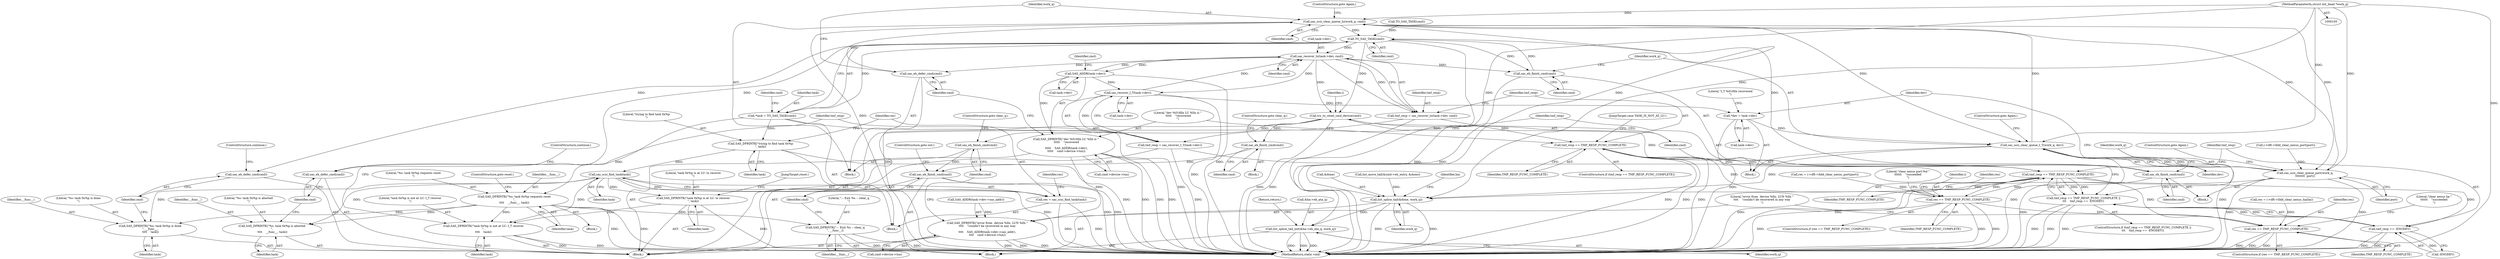 digraph "0_linux_318aaf34f1179b39fa9c30fa0f3288b645beee39_1@pointer" {
"1000107" [label="(MethodParameterIn,struct list_head *work_q)"];
"1000260" [label="(Call,sas_scsi_clear_queue_lu(work_q, cmd))"];
"1000170" [label="(Call,TO_SAS_TASK(cmd))"];
"1000168" [label="(Call,*task = TO_SAS_TASK(cmd))"];
"1000199" [label="(Call,SAS_DPRINTK(\"%s: task 0x%p requests reset\n\",\n\t\t\t\t    __func__, task))"];
"1000215" [label="(Call,SAS_DPRINTK(\"%s: task 0x%p is done\n\", __func__,\n \t\t\t\t    task))"];
"1000223" [label="(Call,SAS_DPRINTK(\"%s: task 0x%p is aborted\n\",\n \t\t\t\t    __func__, task))"];
"1000266" [label="(Call,SAS_DPRINTK(\"task 0x%p is not at LU: I_T recover\n\",\n\t\t\t\t    task))"];
"1000399" [label="(Call,SAS_DPRINTK(\"--- Exit %s -- clear_q\n\", __func__))"];
"1000204" [label="(Call,SAS_DPRINTK(\"trying to find task 0x%p\n\", task))"];
"1000209" [label="(Call,sas_scsi_find_task(task))"];
"1000207" [label="(Call,res = sas_scsi_find_task(task))"];
"1000231" [label="(Call,SAS_DPRINTK(\"task 0x%p is at LU: lu recover\n\", task))"];
"1000219" [label="(Call,sas_eh_defer_cmd(cmd))"];
"1000227" [label="(Call,sas_eh_defer_cmd(cmd))"];
"1000237" [label="(Call,sas_recover_lu(task->dev, cmd))"];
"1000235" [label="(Call,tmf_resp = sas_recover_lu(task->dev, cmd))"];
"1000243" [label="(Call,tmf_resp == TMF_RESP_FUNC_COMPLETE)"];
"1000277" [label="(Call,tmf_resp == TMF_RESP_FUNC_COMPLETE)"];
"1000276" [label="(Call,tmf_resp == TMF_RESP_FUNC_COMPLETE ||\n\t\t\t    tmf_resp == -ENODEV)"];
"1000280" [label="(Call,tmf_resp == -ENODEV)"];
"1000332" [label="(Call,res == TMF_RESP_FUNC_COMPLETE)"];
"1000361" [label="(Call,res == TMF_RESP_FUNC_COMPLETE)"];
"1000249" [label="(Call,SAS_ADDR(task->dev))"];
"1000247" [label="(Call,SAS_DPRINTK(\"dev %016llx LU %llx is \"\n \t\t\t\t\t    \"recovered\n\",\n \t\t\t\t\t    SAS_ADDR(task->dev),\n \t\t\t\t\t    cmd->device->lun))"];
"1000370" [label="(Call,SAS_DPRINTK(\"error from  device %llx, LUN %llx \"\n\t\t\t\t    \"couldn't be recovered in any way\n\",\n\t\t\t\t    SAS_ADDR(task->dev->sas_addr),\n\t\t\t\t    cmd->device->lun))"];
"1000271" [label="(Call,sas_recover_I_T(task->dev))"];
"1000269" [label="(Call,tmf_resp = sas_recover_I_T(task->dev))"];
"1000286" [label="(Call,*dev = task->dev)"];
"1000301" [label="(Call,sas_scsi_clear_queue_I_T(work_q, dev))"];
"1000343" [label="(Call,sas_scsi_clear_queue_port(work_q,\n\t\t\t\t\t\t\t\t  port))"];
"1000387" [label="(Call,list_splice_tail(&done, work_q))"];
"1000391" [label="(Call,list_splice_tail_init(&ha->eh_ata_q, work_q))"];
"1000258" [label="(Call,sas_eh_defer_cmd(cmd))"];
"1000299" [label="(Call,sas_eh_finish_cmd(cmd))"];
"1000305" [label="(Call,try_to_reset_cmd_device(cmd))"];
"1000341" [label="(Call,sas_eh_finish_cmd(cmd))"];
"1000367" [label="(Call,sas_eh_finish_cmd(cmd))"];
"1000402" [label="(Call,sas_eh_finish_cmd(cmd))"];
"1000383" [label="(Call,sas_eh_finish_cmd(cmd))"];
"1000227" [label="(Call,sas_eh_defer_cmd(cmd))"];
"1000171" [label="(Identifier,cmd)"];
"1000202" [label="(Identifier,task)"];
"1000387" [label="(Call,list_splice_tail(&done, work_q))"];
"1000287" [label="(Identifier,dev)"];
"1000401" [label="(Identifier,__func__)"];
"1000277" [label="(Call,tmf_resp == TMF_RESP_FUNC_COMPLETE)"];
"1000400" [label="(Literal,\"--- Exit %s -- clear_q\n\")"];
"1000327" [label="(Call,res = i->dft->lldd_clear_nexus_port(port))"];
"1000233" [label="(Identifier,task)"];
"1000302" [label="(Identifier,work_q)"];
"1000269" [label="(Call,tmf_resp = sas_recover_I_T(task->dev))"];
"1000243" [label="(Call,tmf_resp == TMF_RESP_FUNC_COMPLETE)"];
"1000300" [label="(Identifier,cmd)"];
"1000210" [label="(Identifier,task)"];
"1000212" [label="(Identifier,res)"];
"1000223" [label="(Call,SAS_DPRINTK(\"%s: task 0x%p is aborted\n\",\n \t\t\t\t    __func__, task))"];
"1000218" [label="(Identifier,task)"];
"1000356" [label="(Call,res = i->dft->lldd_clear_nexus_ha(ha))"];
"1000242" [label="(ControlStructure,if (tmf_resp == TMF_RESP_FUNC_COMPLETE))"];
"1000272" [label="(Call,task->dev)"];
"1000262" [label="(Identifier,cmd)"];
"1000255" [label="(Identifier,cmd)"];
"1000335" [label="(Block,)"];
"1000390" [label="(Identifier,work_q)"];
"1000260" [label="(Call,sas_scsi_clear_queue_lu(work_q, cmd))"];
"1000221" [label="(ControlStructure,continue;)"];
"1000200" [label="(Literal,\"%s: task 0x%p requests reset\n\")"];
"1000341" [label="(Call,sas_eh_finish_cmd(cmd))"];
"1000267" [label="(Literal,\"task 0x%p is not at LU: I_T recover\n\")"];
"1000301" [label="(Call,sas_scsi_clear_queue_I_T(work_q, dev))"];
"1000405" [label="(MethodReturn,static void)"];
"1000225" [label="(Identifier,__func__)"];
"1000346" [label="(ControlStructure,goto Again;)"];
"1000215" [label="(Call,SAS_DPRINTK(\"%s: task 0x%p is done\n\", __func__,\n \t\t\t\t    task))"];
"1000244" [label="(Identifier,tmf_resp)"];
"1000203" [label="(ControlStructure,goto reset;)"];
"1000281" [label="(Identifier,tmf_resp)"];
"1000168" [label="(Call,*task = TO_SAS_TASK(cmd))"];
"1000217" [label="(Identifier,__func__)"];
"1000248" [label="(Literal,\"dev %016llx LU %llx is \"\n \t\t\t\t\t    \"recovered\n\")"];
"1000204" [label="(Call,SAS_DPRINTK(\"trying to find task 0x%p\n\", task))"];
"1000361" [label="(Call,res == TMF_RESP_FUNC_COMPLETE)"];
"1000234" [label="(JumpTarget,reset:)"];
"1000372" [label="(Call,SAS_ADDR(task->dev->sas_addr))"];
"1000261" [label="(Identifier,work_q)"];
"1000288" [label="(Call,task->dev)"];
"1000258" [label="(Call,sas_eh_defer_cmd(cmd))"];
"1000362" [label="(Identifier,res)"];
"1000147" [label="(Call,TO_SAS_TASK(cmd))"];
"1000268" [label="(Identifier,task)"];
"1000198" [label="(Block,)"];
"1000213" [label="(Block,)"];
"1000306" [label="(Identifier,cmd)"];
"1000224" [label="(Literal,\"%s: task 0x%p is aborted\n\")"];
"1000241" [label="(Identifier,cmd)"];
"1000175" [label="(Identifier,cmd)"];
"1000342" [label="(Identifier,cmd)"];
"1000304" [label="(ControlStructure,goto Again;)"];
"1000292" [label="(Literal,\"I_T %016llx recovered\n\")"];
"1000266" [label="(Call,SAS_DPRINTK(\"task 0x%p is not at LU: I_T recover\n\",\n\t\t\t\t    task))"];
"1000228" [label="(Identifier,cmd)"];
"1000270" [label="(Identifier,tmf_resp)"];
"1000275" [label="(ControlStructure,if (tmf_resp == TMF_RESP_FUNC_COMPLETE ||\n\t\t\t    tmf_resp == -ENODEV))"];
"1000170" [label="(Call,TO_SAS_TASK(cmd))"];
"1000284" [label="(Block,)"];
"1000367" [label="(Call,sas_eh_finish_cmd(cmd))"];
"1000402" [label="(Call,sas_eh_finish_cmd(cmd))"];
"1000371" [label="(Literal,\"error from  device %llx, LUN %llx \"\n\t\t\t\t    \"couldn't be recovered in any way\n\")"];
"1000360" [label="(ControlStructure,if (res == TMF_RESP_FUNC_COMPLETE))"];
"1000331" [label="(ControlStructure,if (res == TMF_RESP_FUNC_COMPLETE))"];
"1000286" [label="(Call,*dev = task->dev)"];
"1000166" [label="(Block,)"];
"1000337" [label="(Literal,\"clear nexus port:%d \"\n\t\t\t\t\t\t    \"succeeded\n\")"];
"1000384" [label="(Identifier,cmd)"];
"1000299" [label="(Call,sas_eh_finish_cmd(cmd))"];
"1000259" [label="(Identifier,cmd)"];
"1000385" [label="(ControlStructure,goto clear_q;)"];
"1000169" [label="(Identifier,task)"];
"1000236" [label="(Identifier,tmf_resp)"];
"1000280" [label="(Call,tmf_resp == -ENODEV)"];
"1000235" [label="(Call,tmf_resp = sas_recover_lu(task->dev, cmd))"];
"1000334" [label="(Identifier,TMF_RESP_FUNC_COMPLETE)"];
"1000399" [label="(Call,SAS_DPRINTK(\"--- Exit %s -- clear_q\n\", __func__))"];
"1000305" [label="(Call,try_to_reset_cmd_device(cmd))"];
"1000303" [label="(Identifier,dev)"];
"1000394" [label="(Identifier,ha)"];
"1000219" [label="(Call,sas_eh_defer_cmd(cmd))"];
"1000370" [label="(Call,SAS_DPRINTK(\"error from  device %llx, LUN %llx \"\n\t\t\t\t    \"couldn't be recovered in any way\n\",\n\t\t\t\t    SAS_ADDR(task->dev->sas_addr),\n\t\t\t\t    cmd->device->lun))"];
"1000383" [label="(Call,sas_eh_finish_cmd(cmd))"];
"1000229" [label="(ControlStructure,continue;)"];
"1000364" [label="(Block,)"];
"1000332" [label="(Call,res == TMF_RESP_FUNC_COMPLETE)"];
"1000231" [label="(Call,SAS_DPRINTK(\"task 0x%p is at LU: lu recover\n\", task))"];
"1000343" [label="(Call,sas_scsi_clear_queue_port(work_q,\n\t\t\t\t\t\t\t\t  port))"];
"1000245" [label="(Identifier,TMF_RESP_FUNC_COMPLETE)"];
"1000391" [label="(Call,list_splice_tail_init(&ha->eh_ata_q, work_q))"];
"1000249" [label="(Call,SAS_ADDR(task->dev))"];
"1000363" [label="(Identifier,TMF_RESP_FUNC_COMPLETE)"];
"1000397" [label="(Return,return;)"];
"1000278" [label="(Identifier,tmf_resp)"];
"1000279" [label="(Identifier,TMF_RESP_FUNC_COMPLETE)"];
"1000271" [label="(Call,sas_recover_I_T(task->dev))"];
"1000368" [label="(Identifier,cmd)"];
"1000237" [label="(Call,sas_recover_lu(task->dev, cmd))"];
"1000209" [label="(Call,sas_scsi_find_task(task))"];
"1000226" [label="(Identifier,task)"];
"1000246" [label="(Block,)"];
"1000206" [label="(Identifier,task)"];
"1000369" [label="(ControlStructure,goto clear_q;)"];
"1000205" [label="(Literal,\"trying to find task 0x%p\n\")"];
"1000207" [label="(Call,res = sas_scsi_find_task(task))"];
"1000403" [label="(Identifier,cmd)"];
"1000238" [label="(Call,task->dev)"];
"1000404" [label="(ControlStructure,goto out;)"];
"1000250" [label="(Call,task->dev)"];
"1000201" [label="(Identifier,__func__)"];
"1000253" [label="(Call,cmd->device->lun)"];
"1000208" [label="(Identifier,res)"];
"1000329" [label="(Call,i->dft->lldd_clear_nexus_port(port))"];
"1000276" [label="(Call,tmf_resp == TMF_RESP_FUNC_COMPLETE ||\n\t\t\t    tmf_resp == -ENODEV)"];
"1000232" [label="(Literal,\"task 0x%p is at LU: lu recover\n\")"];
"1000396" [label="(Identifier,work_q)"];
"1000392" [label="(Call,&ha->eh_ata_q)"];
"1000282" [label="(Call,-ENODEV)"];
"1000216" [label="(Literal,\"%s: task 0x%p is done\n\")"];
"1000388" [label="(Call,&done)"];
"1000107" [label="(MethodParameterIn,struct list_head *work_q)"];
"1000264" [label="(JumpTarget,case TASK_IS_NOT_AT_LU:)"];
"1000310" [label="(Identifier,i)"];
"1000350" [label="(Identifier,i)"];
"1000378" [label="(Call,cmd->device->lun)"];
"1000247" [label="(Call,SAS_DPRINTK(\"dev %016llx LU %llx is \"\n \t\t\t\t\t    \"recovered\n\",\n \t\t\t\t\t    SAS_ADDR(task->dev),\n \t\t\t\t\t    cmd->device->lun))"];
"1000345" [label="(Identifier,port)"];
"1000263" [label="(ControlStructure,goto Again;)"];
"1000158" [label="(Call,list_move_tail(&cmd->eh_entry, &done))"];
"1000220" [label="(Identifier,cmd)"];
"1000199" [label="(Call,SAS_DPRINTK(\"%s: task 0x%p requests reset\n\",\n\t\t\t\t    __func__, task))"];
"1000333" [label="(Identifier,res)"];
"1000344" [label="(Identifier,work_q)"];
"1000366" [label="(Literal,\"clear nexus ha \"\n\t\t\t\t\t\t    \"succeeded\n\")"];
"1000108" [label="(Block,)"];
"1000107" -> "1000105"  [label="AST: "];
"1000107" -> "1000405"  [label="DDG: "];
"1000107" -> "1000260"  [label="DDG: "];
"1000107" -> "1000301"  [label="DDG: "];
"1000107" -> "1000343"  [label="DDG: "];
"1000107" -> "1000387"  [label="DDG: "];
"1000107" -> "1000391"  [label="DDG: "];
"1000260" -> "1000246"  [label="AST: "];
"1000260" -> "1000262"  [label="CFG: "];
"1000261" -> "1000260"  [label="AST: "];
"1000262" -> "1000260"  [label="AST: "];
"1000263" -> "1000260"  [label="CFG: "];
"1000260" -> "1000405"  [label="DDG: "];
"1000260" -> "1000170"  [label="DDG: "];
"1000343" -> "1000260"  [label="DDG: "];
"1000301" -> "1000260"  [label="DDG: "];
"1000258" -> "1000260"  [label="DDG: "];
"1000260" -> "1000301"  [label="DDG: "];
"1000260" -> "1000343"  [label="DDG: "];
"1000260" -> "1000387"  [label="DDG: "];
"1000170" -> "1000168"  [label="AST: "];
"1000170" -> "1000171"  [label="CFG: "];
"1000171" -> "1000170"  [label="AST: "];
"1000168" -> "1000170"  [label="CFG: "];
"1000170" -> "1000405"  [label="DDG: "];
"1000170" -> "1000168"  [label="DDG: "];
"1000147" -> "1000170"  [label="DDG: "];
"1000341" -> "1000170"  [label="DDG: "];
"1000299" -> "1000170"  [label="DDG: "];
"1000170" -> "1000219"  [label="DDG: "];
"1000170" -> "1000227"  [label="DDG: "];
"1000170" -> "1000237"  [label="DDG: "];
"1000170" -> "1000299"  [label="DDG: "];
"1000170" -> "1000305"  [label="DDG: "];
"1000168" -> "1000166"  [label="AST: "];
"1000169" -> "1000168"  [label="AST: "];
"1000175" -> "1000168"  [label="CFG: "];
"1000168" -> "1000405"  [label="DDG: "];
"1000168" -> "1000199"  [label="DDG: "];
"1000168" -> "1000204"  [label="DDG: "];
"1000199" -> "1000198"  [label="AST: "];
"1000199" -> "1000202"  [label="CFG: "];
"1000200" -> "1000199"  [label="AST: "];
"1000201" -> "1000199"  [label="AST: "];
"1000202" -> "1000199"  [label="AST: "];
"1000203" -> "1000199"  [label="CFG: "];
"1000199" -> "1000405"  [label="DDG: "];
"1000199" -> "1000405"  [label="DDG: "];
"1000199" -> "1000215"  [label="DDG: "];
"1000199" -> "1000223"  [label="DDG: "];
"1000199" -> "1000266"  [label="DDG: "];
"1000199" -> "1000399"  [label="DDG: "];
"1000215" -> "1000213"  [label="AST: "];
"1000215" -> "1000218"  [label="CFG: "];
"1000216" -> "1000215"  [label="AST: "];
"1000217" -> "1000215"  [label="AST: "];
"1000218" -> "1000215"  [label="AST: "];
"1000220" -> "1000215"  [label="CFG: "];
"1000209" -> "1000215"  [label="DDG: "];
"1000223" -> "1000213"  [label="AST: "];
"1000223" -> "1000226"  [label="CFG: "];
"1000224" -> "1000223"  [label="AST: "];
"1000225" -> "1000223"  [label="AST: "];
"1000226" -> "1000223"  [label="AST: "];
"1000228" -> "1000223"  [label="CFG: "];
"1000209" -> "1000223"  [label="DDG: "];
"1000266" -> "1000213"  [label="AST: "];
"1000266" -> "1000268"  [label="CFG: "];
"1000267" -> "1000266"  [label="AST: "];
"1000268" -> "1000266"  [label="AST: "];
"1000270" -> "1000266"  [label="CFG: "];
"1000266" -> "1000405"  [label="DDG: "];
"1000266" -> "1000405"  [label="DDG: "];
"1000209" -> "1000266"  [label="DDG: "];
"1000231" -> "1000266"  [label="DDG: "];
"1000399" -> "1000108"  [label="AST: "];
"1000399" -> "1000401"  [label="CFG: "];
"1000400" -> "1000399"  [label="AST: "];
"1000401" -> "1000399"  [label="AST: "];
"1000403" -> "1000399"  [label="CFG: "];
"1000399" -> "1000405"  [label="DDG: "];
"1000399" -> "1000405"  [label="DDG: "];
"1000204" -> "1000166"  [label="AST: "];
"1000204" -> "1000206"  [label="CFG: "];
"1000205" -> "1000204"  [label="AST: "];
"1000206" -> "1000204"  [label="AST: "];
"1000208" -> "1000204"  [label="CFG: "];
"1000204" -> "1000405"  [label="DDG: "];
"1000204" -> "1000209"  [label="DDG: "];
"1000209" -> "1000207"  [label="AST: "];
"1000209" -> "1000210"  [label="CFG: "];
"1000210" -> "1000209"  [label="AST: "];
"1000207" -> "1000209"  [label="CFG: "];
"1000209" -> "1000405"  [label="DDG: "];
"1000209" -> "1000207"  [label="DDG: "];
"1000209" -> "1000231"  [label="DDG: "];
"1000207" -> "1000166"  [label="AST: "];
"1000208" -> "1000207"  [label="AST: "];
"1000212" -> "1000207"  [label="CFG: "];
"1000207" -> "1000405"  [label="DDG: "];
"1000207" -> "1000405"  [label="DDG: "];
"1000231" -> "1000213"  [label="AST: "];
"1000231" -> "1000233"  [label="CFG: "];
"1000232" -> "1000231"  [label="AST: "];
"1000233" -> "1000231"  [label="AST: "];
"1000234" -> "1000231"  [label="CFG: "];
"1000231" -> "1000405"  [label="DDG: "];
"1000219" -> "1000213"  [label="AST: "];
"1000219" -> "1000220"  [label="CFG: "];
"1000220" -> "1000219"  [label="AST: "];
"1000221" -> "1000219"  [label="CFG: "];
"1000227" -> "1000213"  [label="AST: "];
"1000227" -> "1000228"  [label="CFG: "];
"1000228" -> "1000227"  [label="AST: "];
"1000229" -> "1000227"  [label="CFG: "];
"1000237" -> "1000235"  [label="AST: "];
"1000237" -> "1000241"  [label="CFG: "];
"1000238" -> "1000237"  [label="AST: "];
"1000241" -> "1000237"  [label="AST: "];
"1000235" -> "1000237"  [label="CFG: "];
"1000237" -> "1000235"  [label="DDG: "];
"1000237" -> "1000235"  [label="DDG: "];
"1000249" -> "1000237"  [label="DDG: "];
"1000271" -> "1000237"  [label="DDG: "];
"1000237" -> "1000249"  [label="DDG: "];
"1000237" -> "1000258"  [label="DDG: "];
"1000237" -> "1000271"  [label="DDG: "];
"1000237" -> "1000299"  [label="DDG: "];
"1000237" -> "1000305"  [label="DDG: "];
"1000235" -> "1000213"  [label="AST: "];
"1000236" -> "1000235"  [label="AST: "];
"1000244" -> "1000235"  [label="CFG: "];
"1000235" -> "1000405"  [label="DDG: "];
"1000235" -> "1000243"  [label="DDG: "];
"1000243" -> "1000242"  [label="AST: "];
"1000243" -> "1000245"  [label="CFG: "];
"1000244" -> "1000243"  [label="AST: "];
"1000245" -> "1000243"  [label="AST: "];
"1000248" -> "1000243"  [label="CFG: "];
"1000264" -> "1000243"  [label="CFG: "];
"1000243" -> "1000405"  [label="DDG: "];
"1000243" -> "1000405"  [label="DDG: "];
"1000243" -> "1000405"  [label="DDG: "];
"1000332" -> "1000243"  [label="DDG: "];
"1000277" -> "1000243"  [label="DDG: "];
"1000243" -> "1000277"  [label="DDG: "];
"1000277" -> "1000276"  [label="AST: "];
"1000277" -> "1000279"  [label="CFG: "];
"1000278" -> "1000277"  [label="AST: "];
"1000279" -> "1000277"  [label="AST: "];
"1000281" -> "1000277"  [label="CFG: "];
"1000276" -> "1000277"  [label="CFG: "];
"1000277" -> "1000405"  [label="DDG: "];
"1000277" -> "1000405"  [label="DDG: "];
"1000277" -> "1000276"  [label="DDG: "];
"1000277" -> "1000276"  [label="DDG: "];
"1000269" -> "1000277"  [label="DDG: "];
"1000332" -> "1000277"  [label="DDG: "];
"1000277" -> "1000280"  [label="DDG: "];
"1000277" -> "1000332"  [label="DDG: "];
"1000277" -> "1000361"  [label="DDG: "];
"1000276" -> "1000275"  [label="AST: "];
"1000276" -> "1000280"  [label="CFG: "];
"1000280" -> "1000276"  [label="AST: "];
"1000287" -> "1000276"  [label="CFG: "];
"1000306" -> "1000276"  [label="CFG: "];
"1000276" -> "1000405"  [label="DDG: "];
"1000276" -> "1000405"  [label="DDG: "];
"1000276" -> "1000405"  [label="DDG: "];
"1000280" -> "1000276"  [label="DDG: "];
"1000280" -> "1000276"  [label="DDG: "];
"1000280" -> "1000282"  [label="CFG: "];
"1000281" -> "1000280"  [label="AST: "];
"1000282" -> "1000280"  [label="AST: "];
"1000280" -> "1000405"  [label="DDG: "];
"1000280" -> "1000405"  [label="DDG: "];
"1000282" -> "1000280"  [label="DDG: "];
"1000332" -> "1000331"  [label="AST: "];
"1000332" -> "1000334"  [label="CFG: "];
"1000333" -> "1000332"  [label="AST: "];
"1000334" -> "1000332"  [label="AST: "];
"1000337" -> "1000332"  [label="CFG: "];
"1000350" -> "1000332"  [label="CFG: "];
"1000332" -> "1000405"  [label="DDG: "];
"1000332" -> "1000405"  [label="DDG: "];
"1000332" -> "1000405"  [label="DDG: "];
"1000327" -> "1000332"  [label="DDG: "];
"1000332" -> "1000361"  [label="DDG: "];
"1000361" -> "1000360"  [label="AST: "];
"1000361" -> "1000363"  [label="CFG: "];
"1000362" -> "1000361"  [label="AST: "];
"1000363" -> "1000361"  [label="AST: "];
"1000366" -> "1000361"  [label="CFG: "];
"1000371" -> "1000361"  [label="CFG: "];
"1000361" -> "1000405"  [label="DDG: "];
"1000361" -> "1000405"  [label="DDG: "];
"1000361" -> "1000405"  [label="DDG: "];
"1000356" -> "1000361"  [label="DDG: "];
"1000249" -> "1000247"  [label="AST: "];
"1000249" -> "1000250"  [label="CFG: "];
"1000250" -> "1000249"  [label="AST: "];
"1000255" -> "1000249"  [label="CFG: "];
"1000249" -> "1000405"  [label="DDG: "];
"1000249" -> "1000247"  [label="DDG: "];
"1000249" -> "1000271"  [label="DDG: "];
"1000247" -> "1000246"  [label="AST: "];
"1000247" -> "1000253"  [label="CFG: "];
"1000248" -> "1000247"  [label="AST: "];
"1000253" -> "1000247"  [label="AST: "];
"1000259" -> "1000247"  [label="CFG: "];
"1000247" -> "1000405"  [label="DDG: "];
"1000247" -> "1000405"  [label="DDG: "];
"1000247" -> "1000405"  [label="DDG: "];
"1000247" -> "1000370"  [label="DDG: "];
"1000370" -> "1000213"  [label="AST: "];
"1000370" -> "1000378"  [label="CFG: "];
"1000371" -> "1000370"  [label="AST: "];
"1000372" -> "1000370"  [label="AST: "];
"1000378" -> "1000370"  [label="AST: "];
"1000384" -> "1000370"  [label="CFG: "];
"1000370" -> "1000405"  [label="DDG: "];
"1000370" -> "1000405"  [label="DDG: "];
"1000370" -> "1000405"  [label="DDG: "];
"1000372" -> "1000370"  [label="DDG: "];
"1000271" -> "1000269"  [label="AST: "];
"1000271" -> "1000272"  [label="CFG: "];
"1000272" -> "1000271"  [label="AST: "];
"1000269" -> "1000271"  [label="CFG: "];
"1000271" -> "1000405"  [label="DDG: "];
"1000271" -> "1000269"  [label="DDG: "];
"1000271" -> "1000286"  [label="DDG: "];
"1000269" -> "1000213"  [label="AST: "];
"1000270" -> "1000269"  [label="AST: "];
"1000278" -> "1000269"  [label="CFG: "];
"1000269" -> "1000405"  [label="DDG: "];
"1000286" -> "1000284"  [label="AST: "];
"1000286" -> "1000288"  [label="CFG: "];
"1000287" -> "1000286"  [label="AST: "];
"1000288" -> "1000286"  [label="AST: "];
"1000292" -> "1000286"  [label="CFG: "];
"1000286" -> "1000405"  [label="DDG: "];
"1000286" -> "1000301"  [label="DDG: "];
"1000301" -> "1000284"  [label="AST: "];
"1000301" -> "1000303"  [label="CFG: "];
"1000302" -> "1000301"  [label="AST: "];
"1000303" -> "1000301"  [label="AST: "];
"1000304" -> "1000301"  [label="CFG: "];
"1000301" -> "1000405"  [label="DDG: "];
"1000301" -> "1000405"  [label="DDG: "];
"1000343" -> "1000301"  [label="DDG: "];
"1000301" -> "1000343"  [label="DDG: "];
"1000301" -> "1000387"  [label="DDG: "];
"1000343" -> "1000335"  [label="AST: "];
"1000343" -> "1000345"  [label="CFG: "];
"1000344" -> "1000343"  [label="AST: "];
"1000345" -> "1000343"  [label="AST: "];
"1000346" -> "1000343"  [label="CFG: "];
"1000343" -> "1000405"  [label="DDG: "];
"1000343" -> "1000405"  [label="DDG: "];
"1000329" -> "1000343"  [label="DDG: "];
"1000343" -> "1000387"  [label="DDG: "];
"1000387" -> "1000108"  [label="AST: "];
"1000387" -> "1000390"  [label="CFG: "];
"1000388" -> "1000387"  [label="AST: "];
"1000390" -> "1000387"  [label="AST: "];
"1000394" -> "1000387"  [label="CFG: "];
"1000387" -> "1000405"  [label="DDG: "];
"1000387" -> "1000405"  [label="DDG: "];
"1000158" -> "1000387"  [label="DDG: "];
"1000387" -> "1000391"  [label="DDG: "];
"1000391" -> "1000108"  [label="AST: "];
"1000391" -> "1000396"  [label="CFG: "];
"1000392" -> "1000391"  [label="AST: "];
"1000396" -> "1000391"  [label="AST: "];
"1000397" -> "1000391"  [label="CFG: "];
"1000391" -> "1000405"  [label="DDG: "];
"1000391" -> "1000405"  [label="DDG: "];
"1000391" -> "1000405"  [label="DDG: "];
"1000258" -> "1000246"  [label="AST: "];
"1000258" -> "1000259"  [label="CFG: "];
"1000259" -> "1000258"  [label="AST: "];
"1000261" -> "1000258"  [label="CFG: "];
"1000258" -> "1000405"  [label="DDG: "];
"1000299" -> "1000284"  [label="AST: "];
"1000299" -> "1000300"  [label="CFG: "];
"1000300" -> "1000299"  [label="AST: "];
"1000302" -> "1000299"  [label="CFG: "];
"1000299" -> "1000405"  [label="DDG: "];
"1000305" -> "1000213"  [label="AST: "];
"1000305" -> "1000306"  [label="CFG: "];
"1000306" -> "1000305"  [label="AST: "];
"1000310" -> "1000305"  [label="CFG: "];
"1000305" -> "1000405"  [label="DDG: "];
"1000305" -> "1000341"  [label="DDG: "];
"1000305" -> "1000367"  [label="DDG: "];
"1000305" -> "1000383"  [label="DDG: "];
"1000341" -> "1000335"  [label="AST: "];
"1000341" -> "1000342"  [label="CFG: "];
"1000342" -> "1000341"  [label="AST: "];
"1000344" -> "1000341"  [label="CFG: "];
"1000341" -> "1000405"  [label="DDG: "];
"1000367" -> "1000364"  [label="AST: "];
"1000367" -> "1000368"  [label="CFG: "];
"1000368" -> "1000367"  [label="AST: "];
"1000369" -> "1000367"  [label="CFG: "];
"1000367" -> "1000402"  [label="DDG: "];
"1000402" -> "1000108"  [label="AST: "];
"1000402" -> "1000403"  [label="CFG: "];
"1000403" -> "1000402"  [label="AST: "];
"1000404" -> "1000402"  [label="CFG: "];
"1000402" -> "1000405"  [label="DDG: "];
"1000402" -> "1000405"  [label="DDG: "];
"1000383" -> "1000402"  [label="DDG: "];
"1000383" -> "1000213"  [label="AST: "];
"1000383" -> "1000384"  [label="CFG: "];
"1000384" -> "1000383"  [label="AST: "];
"1000385" -> "1000383"  [label="CFG: "];
}
